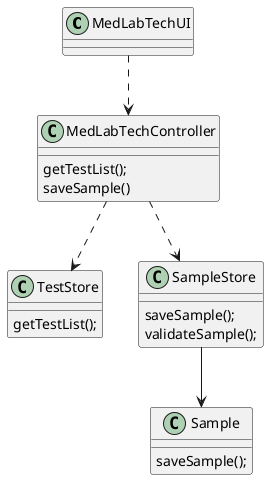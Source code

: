 @startuml

class MedLabTechUI{
}

class MedLabTechController{
getTestList();
saveSample()
}

class TestStore{
getTestList();
}

class SampleStore{
saveSample();
validateSample();
}

class Sample{
saveSample();
}

MedLabTechUI ..> MedLabTechController
MedLabTechController ..> TestStore
MedLabTechController ..> SampleStore
SampleStore --> Sample

@enduml